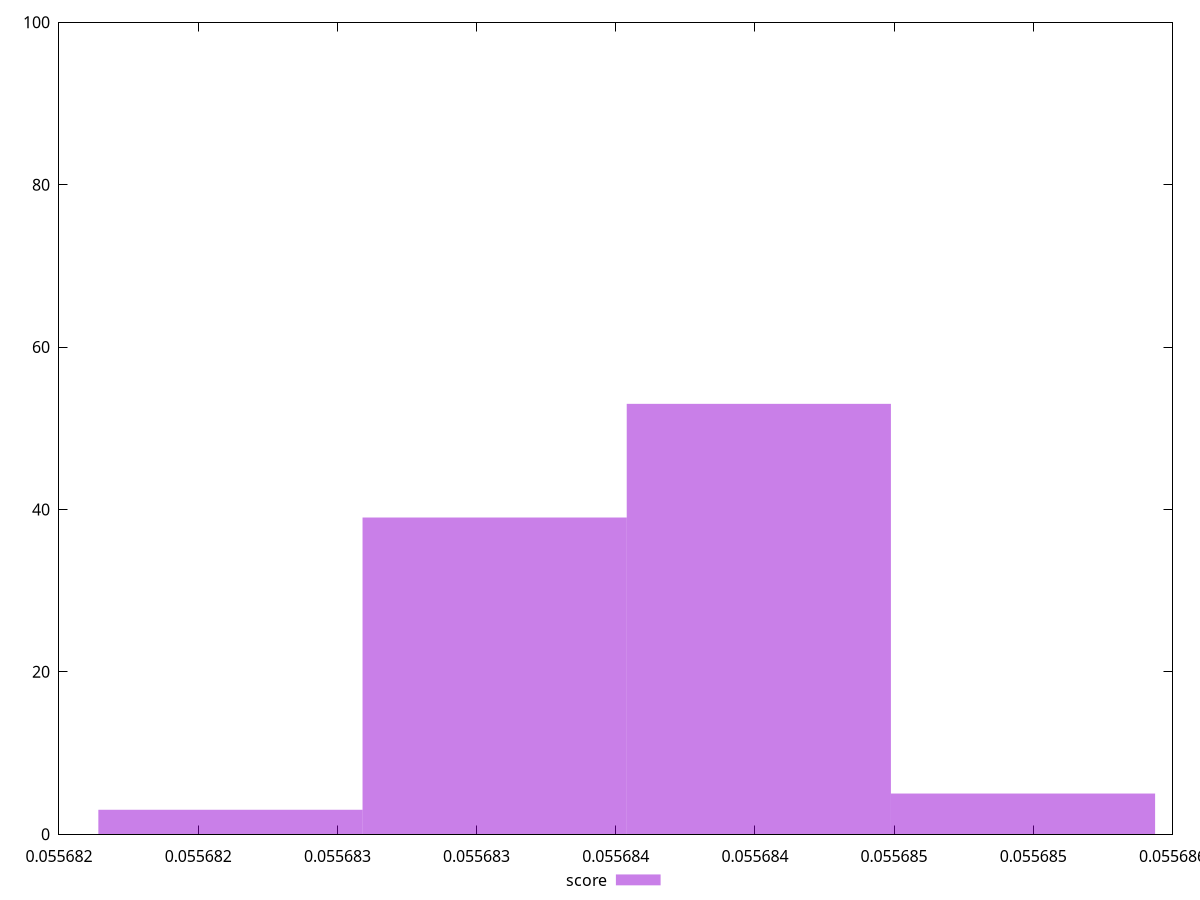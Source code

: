 reset
set terminal svg size 640, 490 enhanced background rgb 'white'
set output "report_00007_2020-12-11T15:55:29.892Z/total-byte-weight/samples/pages+cached+noexternal/score/histogram.svg"

$score <<EOF
0.055684513961337265 53
0.055683564912116804 39
0.055685463010557726 5
0.05568261586289634 3
EOF

set key outside below
set boxwidth 9.490492204611458e-7
set yrange [0:100]
set style fill transparent solid 0.5 noborder

plot \
  $score title "score" with boxes, \


reset